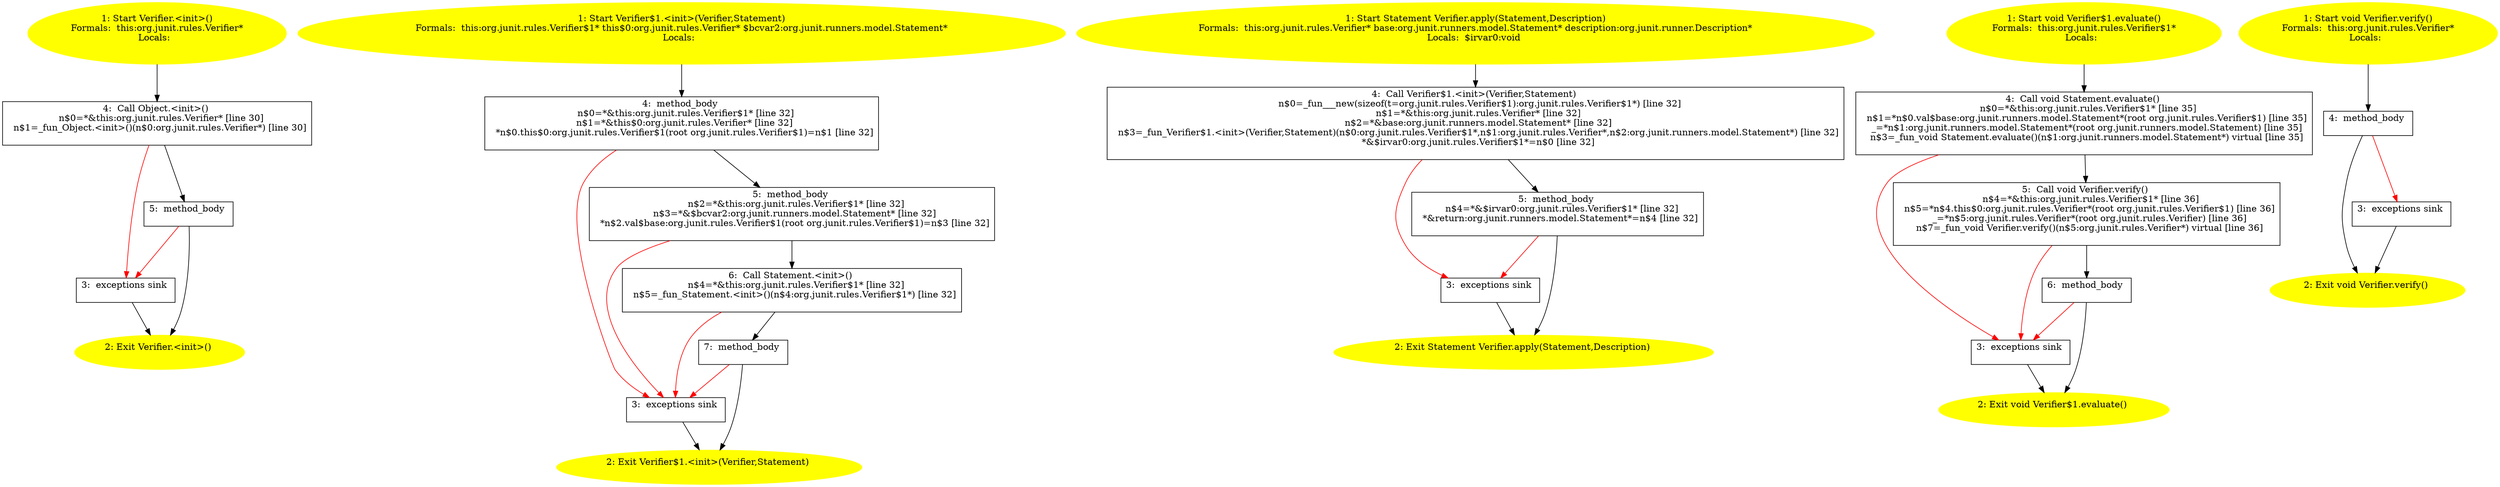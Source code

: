/* @generated */
digraph cfg {
"org.junit.rules.Verifier.<init>().05edfa5ee097e8b99ace85ec230c5cc1_1" [label="1: Start Verifier.<init>()\nFormals:  this:org.junit.rules.Verifier*\nLocals:  \n  " color=yellow style=filled]
	

	 "org.junit.rules.Verifier.<init>().05edfa5ee097e8b99ace85ec230c5cc1_1" -> "org.junit.rules.Verifier.<init>().05edfa5ee097e8b99ace85ec230c5cc1_4" ;
"org.junit.rules.Verifier.<init>().05edfa5ee097e8b99ace85ec230c5cc1_2" [label="2: Exit Verifier.<init>() \n  " color=yellow style=filled]
	

"org.junit.rules.Verifier.<init>().05edfa5ee097e8b99ace85ec230c5cc1_3" [label="3:  exceptions sink \n  " shape="box"]
	

	 "org.junit.rules.Verifier.<init>().05edfa5ee097e8b99ace85ec230c5cc1_3" -> "org.junit.rules.Verifier.<init>().05edfa5ee097e8b99ace85ec230c5cc1_2" ;
"org.junit.rules.Verifier.<init>().05edfa5ee097e8b99ace85ec230c5cc1_4" [label="4:  Call Object.<init>() \n   n$0=*&this:org.junit.rules.Verifier* [line 30]\n  n$1=_fun_Object.<init>()(n$0:org.junit.rules.Verifier*) [line 30]\n " shape="box"]
	

	 "org.junit.rules.Verifier.<init>().05edfa5ee097e8b99ace85ec230c5cc1_4" -> "org.junit.rules.Verifier.<init>().05edfa5ee097e8b99ace85ec230c5cc1_5" ;
	 "org.junit.rules.Verifier.<init>().05edfa5ee097e8b99ace85ec230c5cc1_4" -> "org.junit.rules.Verifier.<init>().05edfa5ee097e8b99ace85ec230c5cc1_3" [color="red" ];
"org.junit.rules.Verifier.<init>().05edfa5ee097e8b99ace85ec230c5cc1_5" [label="5:  method_body \n  " shape="box"]
	

	 "org.junit.rules.Verifier.<init>().05edfa5ee097e8b99ace85ec230c5cc1_5" -> "org.junit.rules.Verifier.<init>().05edfa5ee097e8b99ace85ec230c5cc1_2" ;
	 "org.junit.rules.Verifier.<init>().05edfa5ee097e8b99ace85ec230c5cc1_5" -> "org.junit.rules.Verifier.<init>().05edfa5ee097e8b99ace85ec230c5cc1_3" [color="red" ];
"org.junit.rules.Verifier$1.<init>(org.junit.rules.Verifier,org.junit.runners.model.Statement).0749bfa98f10d0a5f61991da51721b77_1" [label="1: Start Verifier$1.<init>(Verifier,Statement)\nFormals:  this:org.junit.rules.Verifier$1* this$0:org.junit.rules.Verifier* $bcvar2:org.junit.runners.model.Statement*\nLocals:  \n  " color=yellow style=filled]
	

	 "org.junit.rules.Verifier$1.<init>(org.junit.rules.Verifier,org.junit.runners.model.Statement).0749bfa98f10d0a5f61991da51721b77_1" -> "org.junit.rules.Verifier$1.<init>(org.junit.rules.Verifier,org.junit.runners.model.Statement).0749bfa98f10d0a5f61991da51721b77_4" ;
"org.junit.rules.Verifier$1.<init>(org.junit.rules.Verifier,org.junit.runners.model.Statement).0749bfa98f10d0a5f61991da51721b77_2" [label="2: Exit Verifier$1.<init>(Verifier,Statement) \n  " color=yellow style=filled]
	

"org.junit.rules.Verifier$1.<init>(org.junit.rules.Verifier,org.junit.runners.model.Statement).0749bfa98f10d0a5f61991da51721b77_3" [label="3:  exceptions sink \n  " shape="box"]
	

	 "org.junit.rules.Verifier$1.<init>(org.junit.rules.Verifier,org.junit.runners.model.Statement).0749bfa98f10d0a5f61991da51721b77_3" -> "org.junit.rules.Verifier$1.<init>(org.junit.rules.Verifier,org.junit.runners.model.Statement).0749bfa98f10d0a5f61991da51721b77_2" ;
"org.junit.rules.Verifier$1.<init>(org.junit.rules.Verifier,org.junit.runners.model.Statement).0749bfa98f10d0a5f61991da51721b77_4" [label="4:  method_body \n   n$0=*&this:org.junit.rules.Verifier$1* [line 32]\n  n$1=*&this$0:org.junit.rules.Verifier* [line 32]\n  *n$0.this$0:org.junit.rules.Verifier$1(root org.junit.rules.Verifier$1)=n$1 [line 32]\n " shape="box"]
	

	 "org.junit.rules.Verifier$1.<init>(org.junit.rules.Verifier,org.junit.runners.model.Statement).0749bfa98f10d0a5f61991da51721b77_4" -> "org.junit.rules.Verifier$1.<init>(org.junit.rules.Verifier,org.junit.runners.model.Statement).0749bfa98f10d0a5f61991da51721b77_5" ;
	 "org.junit.rules.Verifier$1.<init>(org.junit.rules.Verifier,org.junit.runners.model.Statement).0749bfa98f10d0a5f61991da51721b77_4" -> "org.junit.rules.Verifier$1.<init>(org.junit.rules.Verifier,org.junit.runners.model.Statement).0749bfa98f10d0a5f61991da51721b77_3" [color="red" ];
"org.junit.rules.Verifier$1.<init>(org.junit.rules.Verifier,org.junit.runners.model.Statement).0749bfa98f10d0a5f61991da51721b77_5" [label="5:  method_body \n   n$2=*&this:org.junit.rules.Verifier$1* [line 32]\n  n$3=*&$bcvar2:org.junit.runners.model.Statement* [line 32]\n  *n$2.val$base:org.junit.rules.Verifier$1(root org.junit.rules.Verifier$1)=n$3 [line 32]\n " shape="box"]
	

	 "org.junit.rules.Verifier$1.<init>(org.junit.rules.Verifier,org.junit.runners.model.Statement).0749bfa98f10d0a5f61991da51721b77_5" -> "org.junit.rules.Verifier$1.<init>(org.junit.rules.Verifier,org.junit.runners.model.Statement).0749bfa98f10d0a5f61991da51721b77_6" ;
	 "org.junit.rules.Verifier$1.<init>(org.junit.rules.Verifier,org.junit.runners.model.Statement).0749bfa98f10d0a5f61991da51721b77_5" -> "org.junit.rules.Verifier$1.<init>(org.junit.rules.Verifier,org.junit.runners.model.Statement).0749bfa98f10d0a5f61991da51721b77_3" [color="red" ];
"org.junit.rules.Verifier$1.<init>(org.junit.rules.Verifier,org.junit.runners.model.Statement).0749bfa98f10d0a5f61991da51721b77_6" [label="6:  Call Statement.<init>() \n   n$4=*&this:org.junit.rules.Verifier$1* [line 32]\n  n$5=_fun_Statement.<init>()(n$4:org.junit.rules.Verifier$1*) [line 32]\n " shape="box"]
	

	 "org.junit.rules.Verifier$1.<init>(org.junit.rules.Verifier,org.junit.runners.model.Statement).0749bfa98f10d0a5f61991da51721b77_6" -> "org.junit.rules.Verifier$1.<init>(org.junit.rules.Verifier,org.junit.runners.model.Statement).0749bfa98f10d0a5f61991da51721b77_7" ;
	 "org.junit.rules.Verifier$1.<init>(org.junit.rules.Verifier,org.junit.runners.model.Statement).0749bfa98f10d0a5f61991da51721b77_6" -> "org.junit.rules.Verifier$1.<init>(org.junit.rules.Verifier,org.junit.runners.model.Statement).0749bfa98f10d0a5f61991da51721b77_3" [color="red" ];
"org.junit.rules.Verifier$1.<init>(org.junit.rules.Verifier,org.junit.runners.model.Statement).0749bfa98f10d0a5f61991da51721b77_7" [label="7:  method_body \n  " shape="box"]
	

	 "org.junit.rules.Verifier$1.<init>(org.junit.rules.Verifier,org.junit.runners.model.Statement).0749bfa98f10d0a5f61991da51721b77_7" -> "org.junit.rules.Verifier$1.<init>(org.junit.rules.Verifier,org.junit.runners.model.Statement).0749bfa98f10d0a5f61991da51721b77_2" ;
	 "org.junit.rules.Verifier$1.<init>(org.junit.rules.Verifier,org.junit.runners.model.Statement).0749bfa98f10d0a5f61991da51721b77_7" -> "org.junit.rules.Verifier$1.<init>(org.junit.rules.Verifier,org.junit.runners.model.Statement).0749bfa98f10d0a5f61991da51721b77_3" [color="red" ];
"org.junit.rules.Verifier.apply(org.junit.runners.model.Statement,org.junit.runner.Description):org.j.2bca225a2125f344c65240a7e328ea6f_1" [label="1: Start Statement Verifier.apply(Statement,Description)\nFormals:  this:org.junit.rules.Verifier* base:org.junit.runners.model.Statement* description:org.junit.runner.Description*\nLocals:  $irvar0:void \n  " color=yellow style=filled]
	

	 "org.junit.rules.Verifier.apply(org.junit.runners.model.Statement,org.junit.runner.Description):org.j.2bca225a2125f344c65240a7e328ea6f_1" -> "org.junit.rules.Verifier.apply(org.junit.runners.model.Statement,org.junit.runner.Description):org.j.2bca225a2125f344c65240a7e328ea6f_4" ;
"org.junit.rules.Verifier.apply(org.junit.runners.model.Statement,org.junit.runner.Description):org.j.2bca225a2125f344c65240a7e328ea6f_2" [label="2: Exit Statement Verifier.apply(Statement,Description) \n  " color=yellow style=filled]
	

"org.junit.rules.Verifier.apply(org.junit.runners.model.Statement,org.junit.runner.Description):org.j.2bca225a2125f344c65240a7e328ea6f_3" [label="3:  exceptions sink \n  " shape="box"]
	

	 "org.junit.rules.Verifier.apply(org.junit.runners.model.Statement,org.junit.runner.Description):org.j.2bca225a2125f344c65240a7e328ea6f_3" -> "org.junit.rules.Verifier.apply(org.junit.runners.model.Statement,org.junit.runner.Description):org.j.2bca225a2125f344c65240a7e328ea6f_2" ;
"org.junit.rules.Verifier.apply(org.junit.runners.model.Statement,org.junit.runner.Description):org.j.2bca225a2125f344c65240a7e328ea6f_4" [label="4:  Call Verifier$1.<init>(Verifier,Statement) \n   n$0=_fun___new(sizeof(t=org.junit.rules.Verifier$1):org.junit.rules.Verifier$1*) [line 32]\n  n$1=*&this:org.junit.rules.Verifier* [line 32]\n  n$2=*&base:org.junit.runners.model.Statement* [line 32]\n  n$3=_fun_Verifier$1.<init>(Verifier,Statement)(n$0:org.junit.rules.Verifier$1*,n$1:org.junit.rules.Verifier*,n$2:org.junit.runners.model.Statement*) [line 32]\n  *&$irvar0:org.junit.rules.Verifier$1*=n$0 [line 32]\n " shape="box"]
	

	 "org.junit.rules.Verifier.apply(org.junit.runners.model.Statement,org.junit.runner.Description):org.j.2bca225a2125f344c65240a7e328ea6f_4" -> "org.junit.rules.Verifier.apply(org.junit.runners.model.Statement,org.junit.runner.Description):org.j.2bca225a2125f344c65240a7e328ea6f_5" ;
	 "org.junit.rules.Verifier.apply(org.junit.runners.model.Statement,org.junit.runner.Description):org.j.2bca225a2125f344c65240a7e328ea6f_4" -> "org.junit.rules.Verifier.apply(org.junit.runners.model.Statement,org.junit.runner.Description):org.j.2bca225a2125f344c65240a7e328ea6f_3" [color="red" ];
"org.junit.rules.Verifier.apply(org.junit.runners.model.Statement,org.junit.runner.Description):org.j.2bca225a2125f344c65240a7e328ea6f_5" [label="5:  method_body \n   n$4=*&$irvar0:org.junit.rules.Verifier$1* [line 32]\n  *&return:org.junit.runners.model.Statement*=n$4 [line 32]\n " shape="box"]
	

	 "org.junit.rules.Verifier.apply(org.junit.runners.model.Statement,org.junit.runner.Description):org.j.2bca225a2125f344c65240a7e328ea6f_5" -> "org.junit.rules.Verifier.apply(org.junit.runners.model.Statement,org.junit.runner.Description):org.j.2bca225a2125f344c65240a7e328ea6f_2" ;
	 "org.junit.rules.Verifier.apply(org.junit.runners.model.Statement,org.junit.runner.Description):org.j.2bca225a2125f344c65240a7e328ea6f_5" -> "org.junit.rules.Verifier.apply(org.junit.runners.model.Statement,org.junit.runner.Description):org.j.2bca225a2125f344c65240a7e328ea6f_3" [color="red" ];
"org.junit.rules.Verifier$1.evaluate():void.fc3cb04d8bcd905283e6d6cdf8f7f765_1" [label="1: Start void Verifier$1.evaluate()\nFormals:  this:org.junit.rules.Verifier$1*\nLocals:  \n  " color=yellow style=filled]
	

	 "org.junit.rules.Verifier$1.evaluate():void.fc3cb04d8bcd905283e6d6cdf8f7f765_1" -> "org.junit.rules.Verifier$1.evaluate():void.fc3cb04d8bcd905283e6d6cdf8f7f765_4" ;
"org.junit.rules.Verifier$1.evaluate():void.fc3cb04d8bcd905283e6d6cdf8f7f765_2" [label="2: Exit void Verifier$1.evaluate() \n  " color=yellow style=filled]
	

"org.junit.rules.Verifier$1.evaluate():void.fc3cb04d8bcd905283e6d6cdf8f7f765_3" [label="3:  exceptions sink \n  " shape="box"]
	

	 "org.junit.rules.Verifier$1.evaluate():void.fc3cb04d8bcd905283e6d6cdf8f7f765_3" -> "org.junit.rules.Verifier$1.evaluate():void.fc3cb04d8bcd905283e6d6cdf8f7f765_2" ;
"org.junit.rules.Verifier$1.evaluate():void.fc3cb04d8bcd905283e6d6cdf8f7f765_4" [label="4:  Call void Statement.evaluate() \n   n$0=*&this:org.junit.rules.Verifier$1* [line 35]\n  n$1=*n$0.val$base:org.junit.runners.model.Statement*(root org.junit.rules.Verifier$1) [line 35]\n  _=*n$1:org.junit.runners.model.Statement*(root org.junit.runners.model.Statement) [line 35]\n  n$3=_fun_void Statement.evaluate()(n$1:org.junit.runners.model.Statement*) virtual [line 35]\n " shape="box"]
	

	 "org.junit.rules.Verifier$1.evaluate():void.fc3cb04d8bcd905283e6d6cdf8f7f765_4" -> "org.junit.rules.Verifier$1.evaluate():void.fc3cb04d8bcd905283e6d6cdf8f7f765_5" ;
	 "org.junit.rules.Verifier$1.evaluate():void.fc3cb04d8bcd905283e6d6cdf8f7f765_4" -> "org.junit.rules.Verifier$1.evaluate():void.fc3cb04d8bcd905283e6d6cdf8f7f765_3" [color="red" ];
"org.junit.rules.Verifier$1.evaluate():void.fc3cb04d8bcd905283e6d6cdf8f7f765_5" [label="5:  Call void Verifier.verify() \n   n$4=*&this:org.junit.rules.Verifier$1* [line 36]\n  n$5=*n$4.this$0:org.junit.rules.Verifier*(root org.junit.rules.Verifier$1) [line 36]\n  _=*n$5:org.junit.rules.Verifier*(root org.junit.rules.Verifier) [line 36]\n  n$7=_fun_void Verifier.verify()(n$5:org.junit.rules.Verifier*) virtual [line 36]\n " shape="box"]
	

	 "org.junit.rules.Verifier$1.evaluate():void.fc3cb04d8bcd905283e6d6cdf8f7f765_5" -> "org.junit.rules.Verifier$1.evaluate():void.fc3cb04d8bcd905283e6d6cdf8f7f765_6" ;
	 "org.junit.rules.Verifier$1.evaluate():void.fc3cb04d8bcd905283e6d6cdf8f7f765_5" -> "org.junit.rules.Verifier$1.evaluate():void.fc3cb04d8bcd905283e6d6cdf8f7f765_3" [color="red" ];
"org.junit.rules.Verifier$1.evaluate():void.fc3cb04d8bcd905283e6d6cdf8f7f765_6" [label="6:  method_body \n  " shape="box"]
	

	 "org.junit.rules.Verifier$1.evaluate():void.fc3cb04d8bcd905283e6d6cdf8f7f765_6" -> "org.junit.rules.Verifier$1.evaluate():void.fc3cb04d8bcd905283e6d6cdf8f7f765_2" ;
	 "org.junit.rules.Verifier$1.evaluate():void.fc3cb04d8bcd905283e6d6cdf8f7f765_6" -> "org.junit.rules.Verifier$1.evaluate():void.fc3cb04d8bcd905283e6d6cdf8f7f765_3" [color="red" ];
"org.junit.rules.Verifier.verify():void.4e8b0da1e7ca63c7babed4c90266fc93_1" [label="1: Start void Verifier.verify()\nFormals:  this:org.junit.rules.Verifier*\nLocals:  \n  " color=yellow style=filled]
	

	 "org.junit.rules.Verifier.verify():void.4e8b0da1e7ca63c7babed4c90266fc93_1" -> "org.junit.rules.Verifier.verify():void.4e8b0da1e7ca63c7babed4c90266fc93_4" ;
"org.junit.rules.Verifier.verify():void.4e8b0da1e7ca63c7babed4c90266fc93_2" [label="2: Exit void Verifier.verify() \n  " color=yellow style=filled]
	

"org.junit.rules.Verifier.verify():void.4e8b0da1e7ca63c7babed4c90266fc93_3" [label="3:  exceptions sink \n  " shape="box"]
	

	 "org.junit.rules.Verifier.verify():void.4e8b0da1e7ca63c7babed4c90266fc93_3" -> "org.junit.rules.Verifier.verify():void.4e8b0da1e7ca63c7babed4c90266fc93_2" ;
"org.junit.rules.Verifier.verify():void.4e8b0da1e7ca63c7babed4c90266fc93_4" [label="4:  method_body \n  " shape="box"]
	

	 "org.junit.rules.Verifier.verify():void.4e8b0da1e7ca63c7babed4c90266fc93_4" -> "org.junit.rules.Verifier.verify():void.4e8b0da1e7ca63c7babed4c90266fc93_2" ;
	 "org.junit.rules.Verifier.verify():void.4e8b0da1e7ca63c7babed4c90266fc93_4" -> "org.junit.rules.Verifier.verify():void.4e8b0da1e7ca63c7babed4c90266fc93_3" [color="red" ];
}
